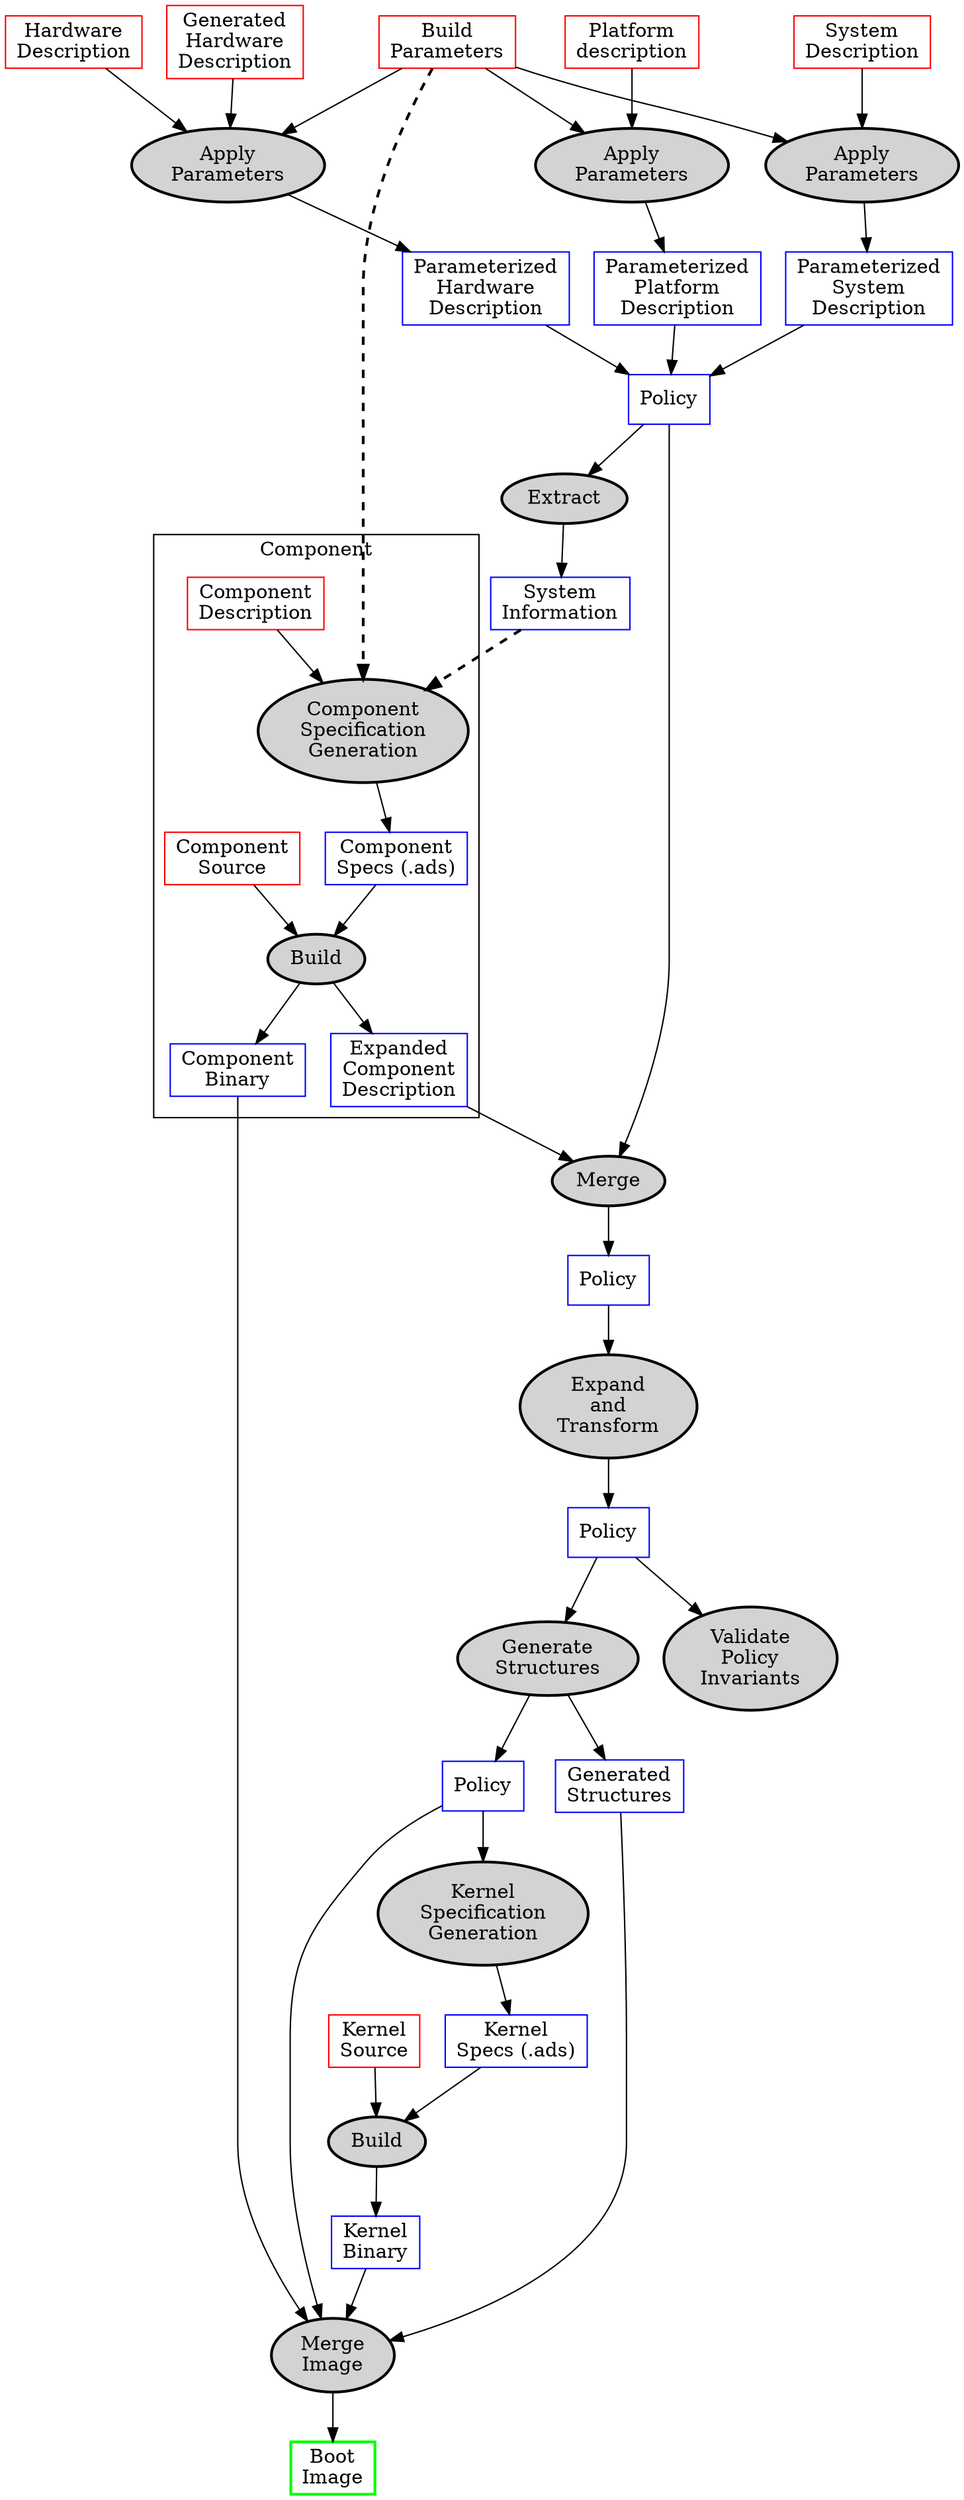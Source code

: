 digraph build {
  node [rank=max]

  subgraph {
    node [shape=box, color=red]

    params [label="Build\nParameters"]
    systemdescr [label="System\nDescription"]
    ghwdescr [label="Generated\nHardware\nDescription"]
    hwdescr [label="Hardware\nDescription"]
    platformdescr [label="Platform\ndescription"]
    kernel [label="Kernel\nSource"]
    cd [label="Component\nDescription"]
    csrc [label="Component\nSource"]
  }

  subgraph {
    node [shape=box, color=blue]

    psd [label="Parameterized\nSystem\nDescription"]
    phd [label="Parameterized\nHardware\nDescription"]
    ppd [label="Parameterized\nPlatform\nDescription"]
    si [label="System\nInformation"]

    cdx [label="Expanded\nComponent\nDescription"]
  
    cb [label="Component\nBinary"]
    kb [label="Kernel\nBinary"]

    p1 [label="Policy"]
    p2 [label="Policy"]
    p3 [label="Policy"]
    p4 [label="Policy"]

    structs [label="Generated\nStructures"]

    ks [label="Kernel\nSpecs (.ads)"]
    cs [label="Component\nSpecs (.ads)"]
  }


  subgraph {
    node [shape=oval, color=black, style="bold,filled", fillcolor=lightgray]

    pda [label="Apply\nParameters"]
    sda [label="Apply\nParameters"]
    hda [label="Apply\nParameters"]

    cbuild [label="Build"]
  
    p1tosi [label="Extract"]
    p2merge [label="Merge"]
    transform [label="Expand\nand\nTransform"]
    generate [label="Generate\nStructures"]
    kbuild [label="Build"]

    csg [label="Component\nSpecification\nGeneration"]
    ksg [label="Kernel\nSpecification\nGeneration"]

    validate [label="Validate\nPolicy\nInvariants"]
    merge [label="Merge\nImage"]

  }

  img [shape=box,label="Boot\nImage", style="bold", color=green]

  params -> pda
  params -> sda
  params -> hda
  systemdescr -> sda
  ghwdescr -> hda
  hwdescr -> hda
  platformdescr -> pda

  pda -> ppd
  sda -> psd
  hda -> phd

  psd -> p1
  phd -> p1
  ppd -> p1

  p1 -> p1tosi
  p1tosi -> si

  p1 -> p2merge
  cdx -> p2merge

  p2merge -> p2

  p2 -> transform
  transform -> p3

  p3 -> generate
  generate -> p4
  generate -> structs

  p3 -> validate

  kernel -> kbuild
  p4 -> ksg
  ksg -> ks
  ks -> kbuild

  kbuild -> kb

  p4 -> merge
  kb -> merge
  structs -> merge
  cb -> merge

  merge -> img
  
  si -> csg [style="bold,dashed"]
  params -> csg [style="bold,dashed"]

  subgraph cluster_component {
    label=Component
    cd -> csg
    cs -> cbuild
    csg -> cs
    csrc -> cbuild
    cbuild -> cdx
    cbuild -> cb
  }
  
}
